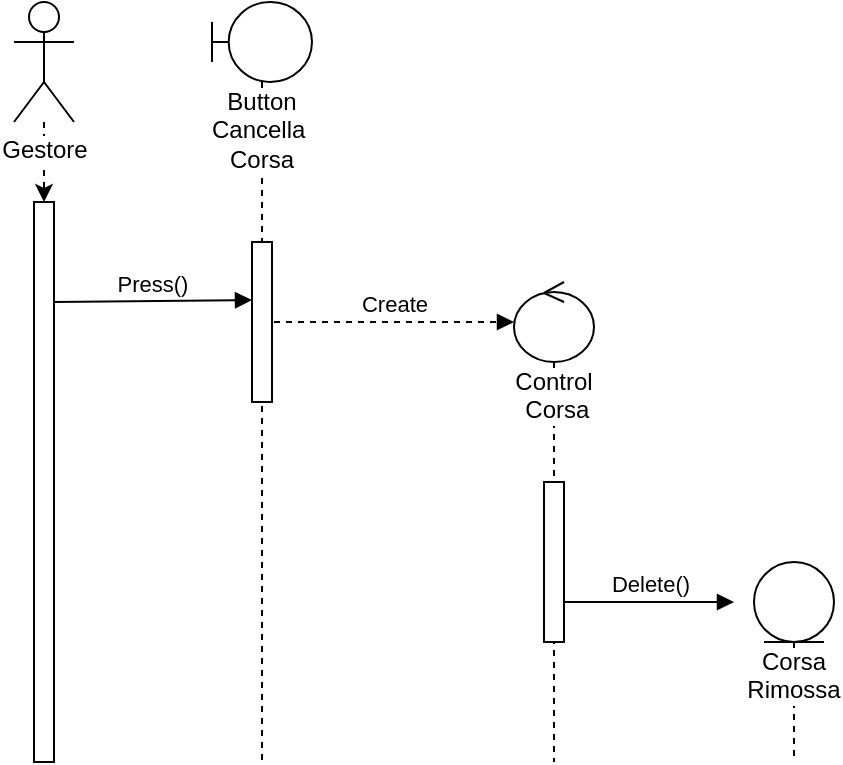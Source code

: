 <mxfile version="12.1.1" type="device" pages="1"><diagram id="o9PhKf0zJQkcECVYMPSk" name="Page-1"><mxGraphModel dx="712" dy="378" grid="1" gridSize="10" guides="1" tooltips="1" connect="1" arrows="1" fold="1" page="1" pageScale="1" pageWidth="827" pageHeight="1169" math="0" shadow="0"><root><mxCell id="0"/><mxCell id="1" parent="0"/><mxCell id="qiQsgCKwkl3ql0hoFAbu-4" style="edgeStyle=orthogonalEdgeStyle;rounded=0;orthogonalLoop=1;jettySize=auto;html=1;dashed=1;" parent="1" source="qiQsgCKwkl3ql0hoFAbu-1" target="qiQsgCKwkl3ql0hoFAbu-2" edge="1"><mxGeometry relative="1" as="geometry"/></mxCell><mxCell id="qiQsgCKwkl3ql0hoFAbu-1" value="Gestore" style="shape=umlActor;verticalLabelPosition=bottom;labelBackgroundColor=#ffffff;verticalAlign=top;html=1;outlineConnect=0;" parent="1" vertex="1"><mxGeometry x="40" y="20" width="30" height="60" as="geometry"/></mxCell><mxCell id="qiQsgCKwkl3ql0hoFAbu-2" value="" style="html=1;points=[];perimeter=orthogonalPerimeter;" parent="1" vertex="1"><mxGeometry x="50" y="120" width="10" height="280" as="geometry"/></mxCell><mxCell id="qiQsgCKwkl3ql0hoFAbu-5" value="Button Cancella&amp;nbsp;&lt;br&gt;Corsa" style="shape=umlLifeline;participant=umlBoundary;perimeter=lifelinePerimeter;whiteSpace=wrap;html=1;container=1;collapsible=0;recursiveResize=0;verticalAlign=top;spacingTop=36;labelBackgroundColor=#ffffff;outlineConnect=0;size=40;" parent="1" vertex="1"><mxGeometry x="139" y="20" width="50" height="380" as="geometry"/></mxCell><mxCell id="qiQsgCKwkl3ql0hoFAbu-7" value="" style="html=1;points=[];perimeter=orthogonalPerimeter;" parent="qiQsgCKwkl3ql0hoFAbu-5" vertex="1"><mxGeometry x="20" y="120" width="10" height="80" as="geometry"/></mxCell><mxCell id="qiQsgCKwkl3ql0hoFAbu-19" value="Create" style="html=1;verticalAlign=bottom;endArrow=block;dashed=1;" parent="qiQsgCKwkl3ql0hoFAbu-5" edge="1"><mxGeometry width="80" relative="1" as="geometry"><mxPoint x="31" y="160" as="sourcePoint"/><mxPoint x="151" y="160" as="targetPoint"/></mxGeometry></mxCell><mxCell id="qiQsgCKwkl3ql0hoFAbu-12" value="Press()" style="html=1;verticalAlign=bottom;endArrow=block;entryX=0;entryY=0.363;entryDx=0;entryDy=0;entryPerimeter=0;" parent="1" target="qiQsgCKwkl3ql0hoFAbu-7" edge="1"><mxGeometry width="80" relative="1" as="geometry"><mxPoint x="60" y="170" as="sourcePoint"/><mxPoint x="156" y="166" as="targetPoint"/></mxGeometry></mxCell><mxCell id="qiQsgCKwkl3ql0hoFAbu-13" value="Control&lt;br&gt;&amp;nbsp;Corsa" style="shape=umlLifeline;participant=umlControl;perimeter=lifelinePerimeter;whiteSpace=wrap;html=1;container=1;collapsible=0;recursiveResize=0;verticalAlign=top;spacingTop=36;labelBackgroundColor=#ffffff;outlineConnect=0;" parent="1" vertex="1"><mxGeometry x="290" y="160" width="40" height="240" as="geometry"/></mxCell><mxCell id="qiQsgCKwkl3ql0hoFAbu-17" value="" style="html=1;points=[];perimeter=orthogonalPerimeter;" parent="qiQsgCKwkl3ql0hoFAbu-13" vertex="1"><mxGeometry x="15" y="100" width="10" height="80" as="geometry"/></mxCell><mxCell id="u0RwVFPv85bniJI-cKGv-1" value="Delete()" style="html=1;verticalAlign=bottom;endArrow=block;exitX=1.033;exitY=0.75;exitDx=0;exitDy=0;exitPerimeter=0;" edge="1" parent="qiQsgCKwkl3ql0hoFAbu-13" source="qiQsgCKwkl3ql0hoFAbu-17"><mxGeometry width="80" relative="1" as="geometry"><mxPoint x="30" y="160" as="sourcePoint"/><mxPoint x="110" y="160" as="targetPoint"/><Array as="points"><mxPoint x="60" y="160"/></Array></mxGeometry></mxCell><mxCell id="u0RwVFPv85bniJI-cKGv-2" value="Corsa&lt;br&gt;Rimossa" style="shape=umlLifeline;participant=umlEntity;perimeter=lifelinePerimeter;whiteSpace=wrap;html=1;container=1;collapsible=0;recursiveResize=0;verticalAlign=top;spacingTop=36;labelBackgroundColor=#ffffff;outlineConnect=0;" vertex="1" parent="1"><mxGeometry x="410" y="300" width="40" height="100" as="geometry"/></mxCell></root></mxGraphModel></diagram></mxfile>
